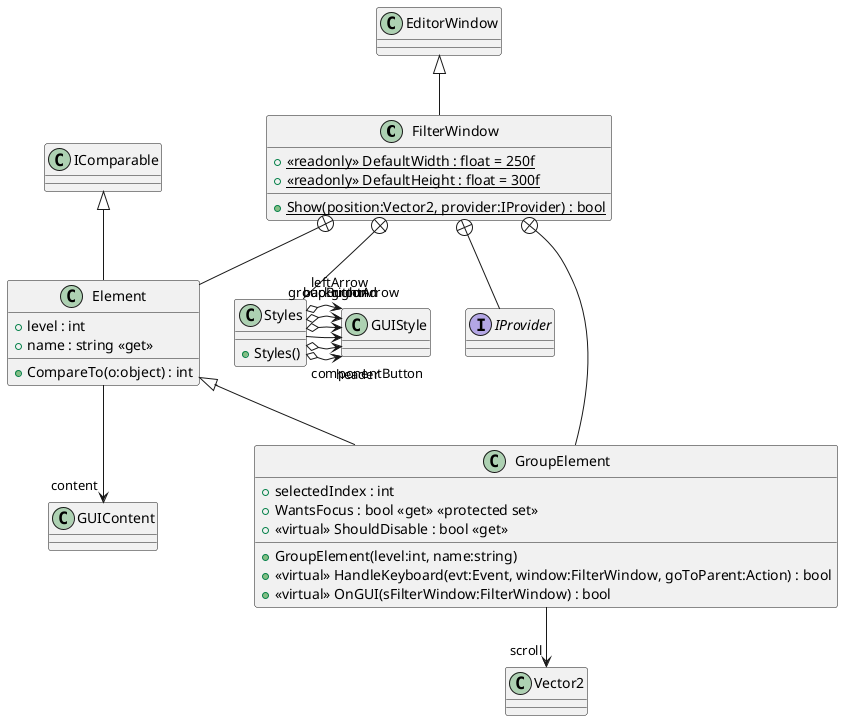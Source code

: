 @startuml
class FilterWindow {
    + {static} <<readonly>> DefaultWidth : float = 250f
    + {static} <<readonly>> DefaultHeight : float = 300f
    + {static} Show(position:Vector2, provider:IProvider) : bool
}
interface IProvider {
}
class Element {
    + level : int
    + name : string <<get>>
    + CompareTo(o:object) : int
}
class GroupElement {
    + selectedIndex : int
    + WantsFocus : bool <<get>> <<protected set>>
    + <<virtual>> ShouldDisable : bool <<get>>
    + GroupElement(level:int, name:string)
    + <<virtual>> HandleKeyboard(evt:Event, window:FilterWindow, goToParent:Action) : bool
    + <<virtual>> OnGUI(sFilterWindow:FilterWindow) : bool
}
class Styles {
    + Styles()
}
EditorWindow <|-- FilterWindow
FilterWindow +-- IProvider
FilterWindow +-- Element
IComparable <|-- Element
Element --> "content" GUIContent
FilterWindow +-- GroupElement
Element <|-- GroupElement
GroupElement --> "scroll" Vector2
FilterWindow +-- Styles
Styles o-> "header" GUIStyle
Styles o-> "componentButton" GUIStyle
Styles --> "groupButton" GUIStyle
Styles o-> "background" GUIStyle
Styles o-> "rightArrow" GUIStyle
Styles o-> "leftArrow" GUIStyle
@enduml
